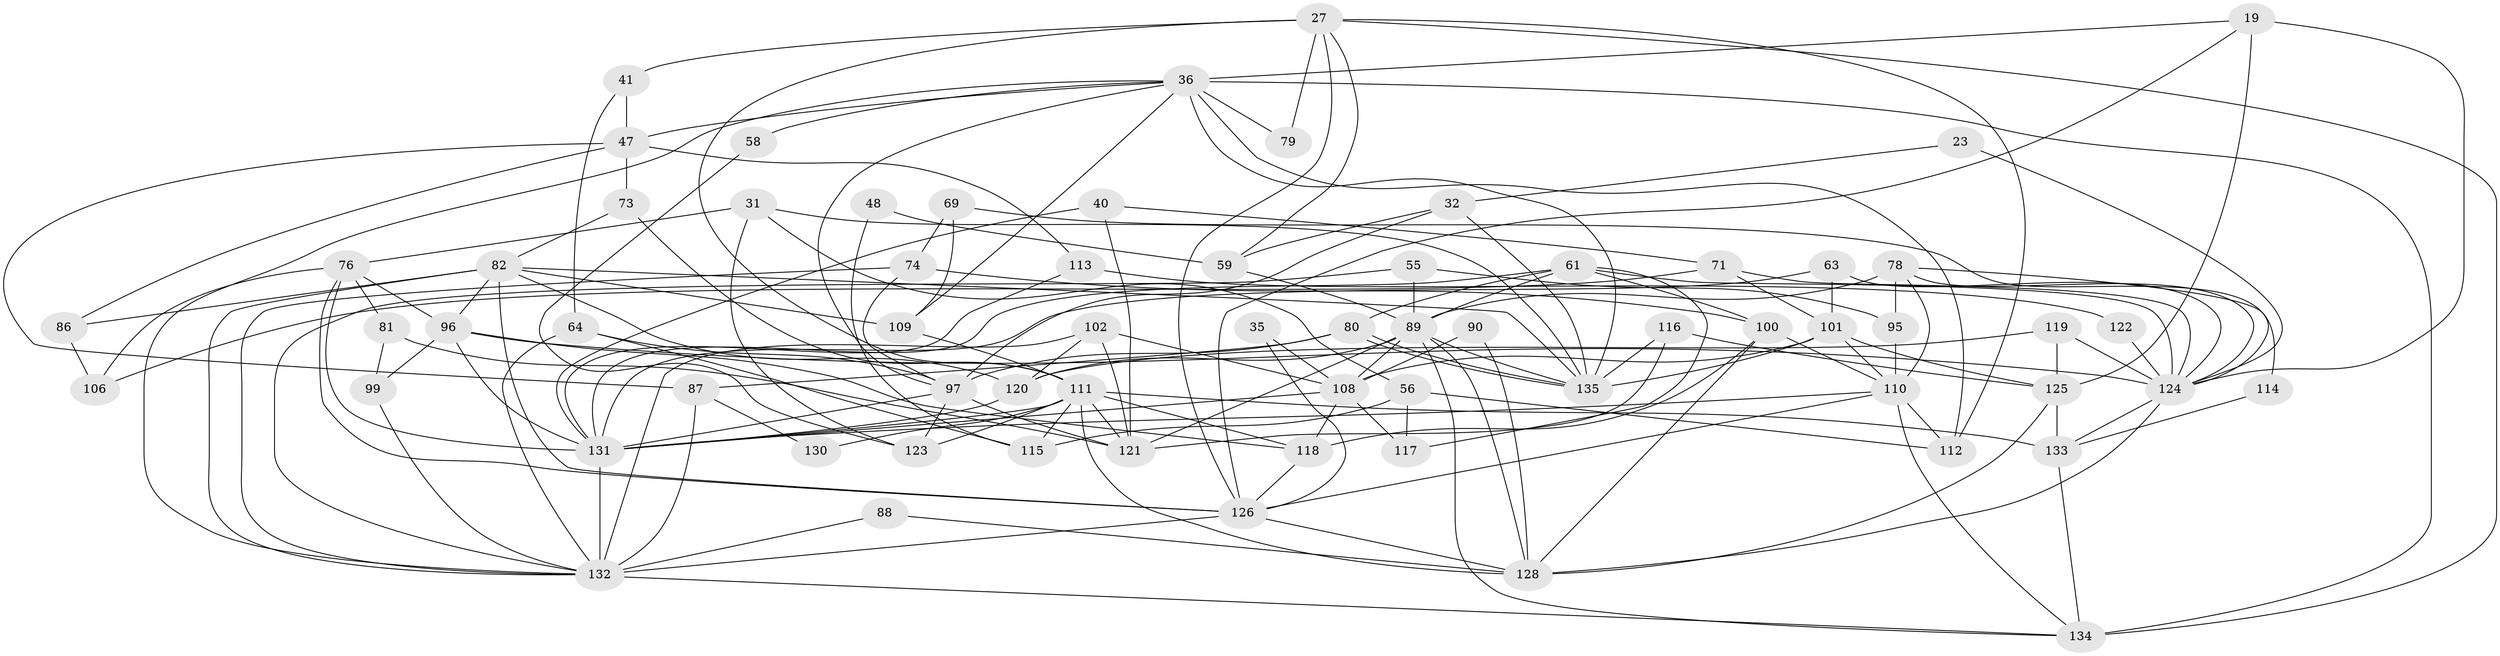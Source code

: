// original degree distribution, {3: 0.3333333333333333, 8: 0.014814814814814815, 4: 0.24444444444444444, 5: 0.1259259259259259, 2: 0.1259259259259259, 6: 0.1037037037037037, 9: 0.007407407407407408, 7: 0.037037037037037035, 10: 0.007407407407407408}
// Generated by graph-tools (version 1.1) at 2025/49/03/09/25 04:49:07]
// undirected, 67 vertices, 166 edges
graph export_dot {
graph [start="1"]
  node [color=gray90,style=filled];
  19;
  23;
  27 [super="+20"];
  31;
  32;
  35;
  36 [super="+2"];
  40 [super="+33"];
  41;
  47 [super="+5"];
  48;
  55;
  56 [super="+7"];
  58;
  59;
  61 [super="+14"];
  63;
  64 [super="+8"];
  69;
  71;
  73 [super="+21"];
  74;
  76 [super="+57"];
  78 [super="+65"];
  79;
  80;
  81;
  82 [super="+67"];
  86;
  87;
  88;
  89 [super="+53"];
  90;
  95;
  96 [super="+29"];
  97 [super="+9+92"];
  99;
  100 [super="+54"];
  101 [super="+52"];
  102 [super="+38"];
  106 [super="+6"];
  108 [super="+66"];
  109 [super="+107"];
  110 [super="+44+46"];
  111 [super="+94+84"];
  112;
  113;
  114;
  115 [super="+18"];
  116;
  117;
  118 [super="+30+49"];
  119 [super="+62"];
  120 [super="+25+77"];
  121 [super="+28+51"];
  122;
  123;
  124 [super="+12+91+68+104"];
  125 [super="+24"];
  126 [super="+98"];
  128 [super="+34+105"];
  130;
  131 [super="+72+103"];
  132 [super="+42"];
  133 [super="+129"];
  134 [super="+127+43"];
  135 [super="+75"];
  19 -- 36;
  19 -- 125;
  19 -- 126;
  19 -- 124;
  23 -- 32;
  23 -- 124 [weight=2];
  27 -- 79 [weight=2];
  27 -- 41;
  27 -- 59;
  27 -- 112;
  27 -- 111;
  27 -- 126;
  27 -- 134;
  31 -- 123;
  31 -- 56;
  31 -- 76 [weight=2];
  31 -- 135;
  32 -- 135;
  32 -- 59;
  32 -- 97;
  35 -- 108;
  35 -- 126;
  36 -- 47 [weight=2];
  36 -- 58;
  36 -- 79;
  36 -- 134 [weight=2];
  36 -- 112;
  36 -- 132;
  36 -- 97;
  36 -- 109;
  36 -- 135;
  40 -- 71;
  40 -- 131 [weight=2];
  40 -- 121;
  41 -- 47;
  41 -- 64;
  47 -- 87;
  47 -- 86;
  47 -- 113;
  47 -- 73;
  48 -- 59;
  48 -- 115;
  55 -- 132;
  55 -- 95;
  55 -- 89;
  56 -- 112;
  56 -- 117 [weight=2];
  56 -- 115;
  58 -- 123;
  59 -- 89;
  61 -- 80;
  61 -- 124;
  61 -- 89;
  61 -- 131;
  61 -- 117;
  61 -- 100;
  63 -- 131;
  63 -- 124;
  63 -- 101;
  64 -- 115 [weight=2];
  64 -- 132;
  64 -- 97;
  69 -- 124;
  69 -- 74;
  69 -- 109;
  71 -- 106;
  71 -- 124;
  71 -- 101;
  73 -- 82;
  73 -- 111;
  74 -- 97;
  74 -- 100;
  74 -- 132;
  76 -- 81;
  76 -- 106;
  76 -- 131;
  76 -- 126 [weight=2];
  76 -- 96;
  78 -- 110 [weight=2];
  78 -- 114;
  78 -- 89 [weight=2];
  78 -- 124 [weight=2];
  78 -- 95;
  80 -- 135;
  80 -- 135;
  80 -- 87;
  80 -- 97;
  81 -- 121;
  81 -- 99;
  82 -- 132;
  82 -- 86;
  82 -- 109 [weight=2];
  82 -- 120 [weight=2];
  82 -- 96;
  82 -- 135;
  82 -- 126;
  86 -- 106;
  87 -- 130;
  87 -- 132;
  88 -- 132;
  88 -- 128;
  89 -- 135 [weight=2];
  89 -- 108 [weight=2];
  89 -- 121;
  89 -- 120;
  89 -- 134;
  89 -- 128;
  90 -- 128;
  90 -- 108;
  95 -- 110 [weight=2];
  96 -- 124;
  96 -- 99;
  96 -- 131;
  96 -- 118;
  97 -- 121 [weight=2];
  97 -- 131;
  97 -- 123;
  99 -- 132;
  100 -- 128;
  100 -- 110;
  100 -- 118;
  101 -- 125;
  101 -- 135;
  101 -- 108;
  101 -- 110;
  102 -- 132;
  102 -- 120;
  102 -- 121;
  102 -- 108;
  108 -- 118;
  108 -- 131;
  108 -- 117;
  109 -- 111;
  110 -- 134 [weight=2];
  110 -- 126 [weight=2];
  110 -- 112;
  110 -- 131;
  111 -- 133 [weight=2];
  111 -- 130;
  111 -- 115 [weight=3];
  111 -- 118;
  111 -- 121 [weight=2];
  111 -- 123;
  111 -- 131 [weight=2];
  111 -- 128 [weight=2];
  113 -- 131;
  113 -- 122;
  114 -- 133;
  116 -- 121;
  116 -- 135;
  116 -- 125;
  118 -- 126;
  119 -- 124 [weight=2];
  119 -- 125;
  119 -- 120;
  120 -- 131 [weight=2];
  122 -- 124;
  124 -- 133 [weight=3];
  124 -- 128;
  125 -- 128 [weight=2];
  125 -- 133 [weight=2];
  126 -- 132 [weight=2];
  126 -- 128;
  131 -- 132 [weight=3];
  132 -- 134;
  133 -- 134;
}
